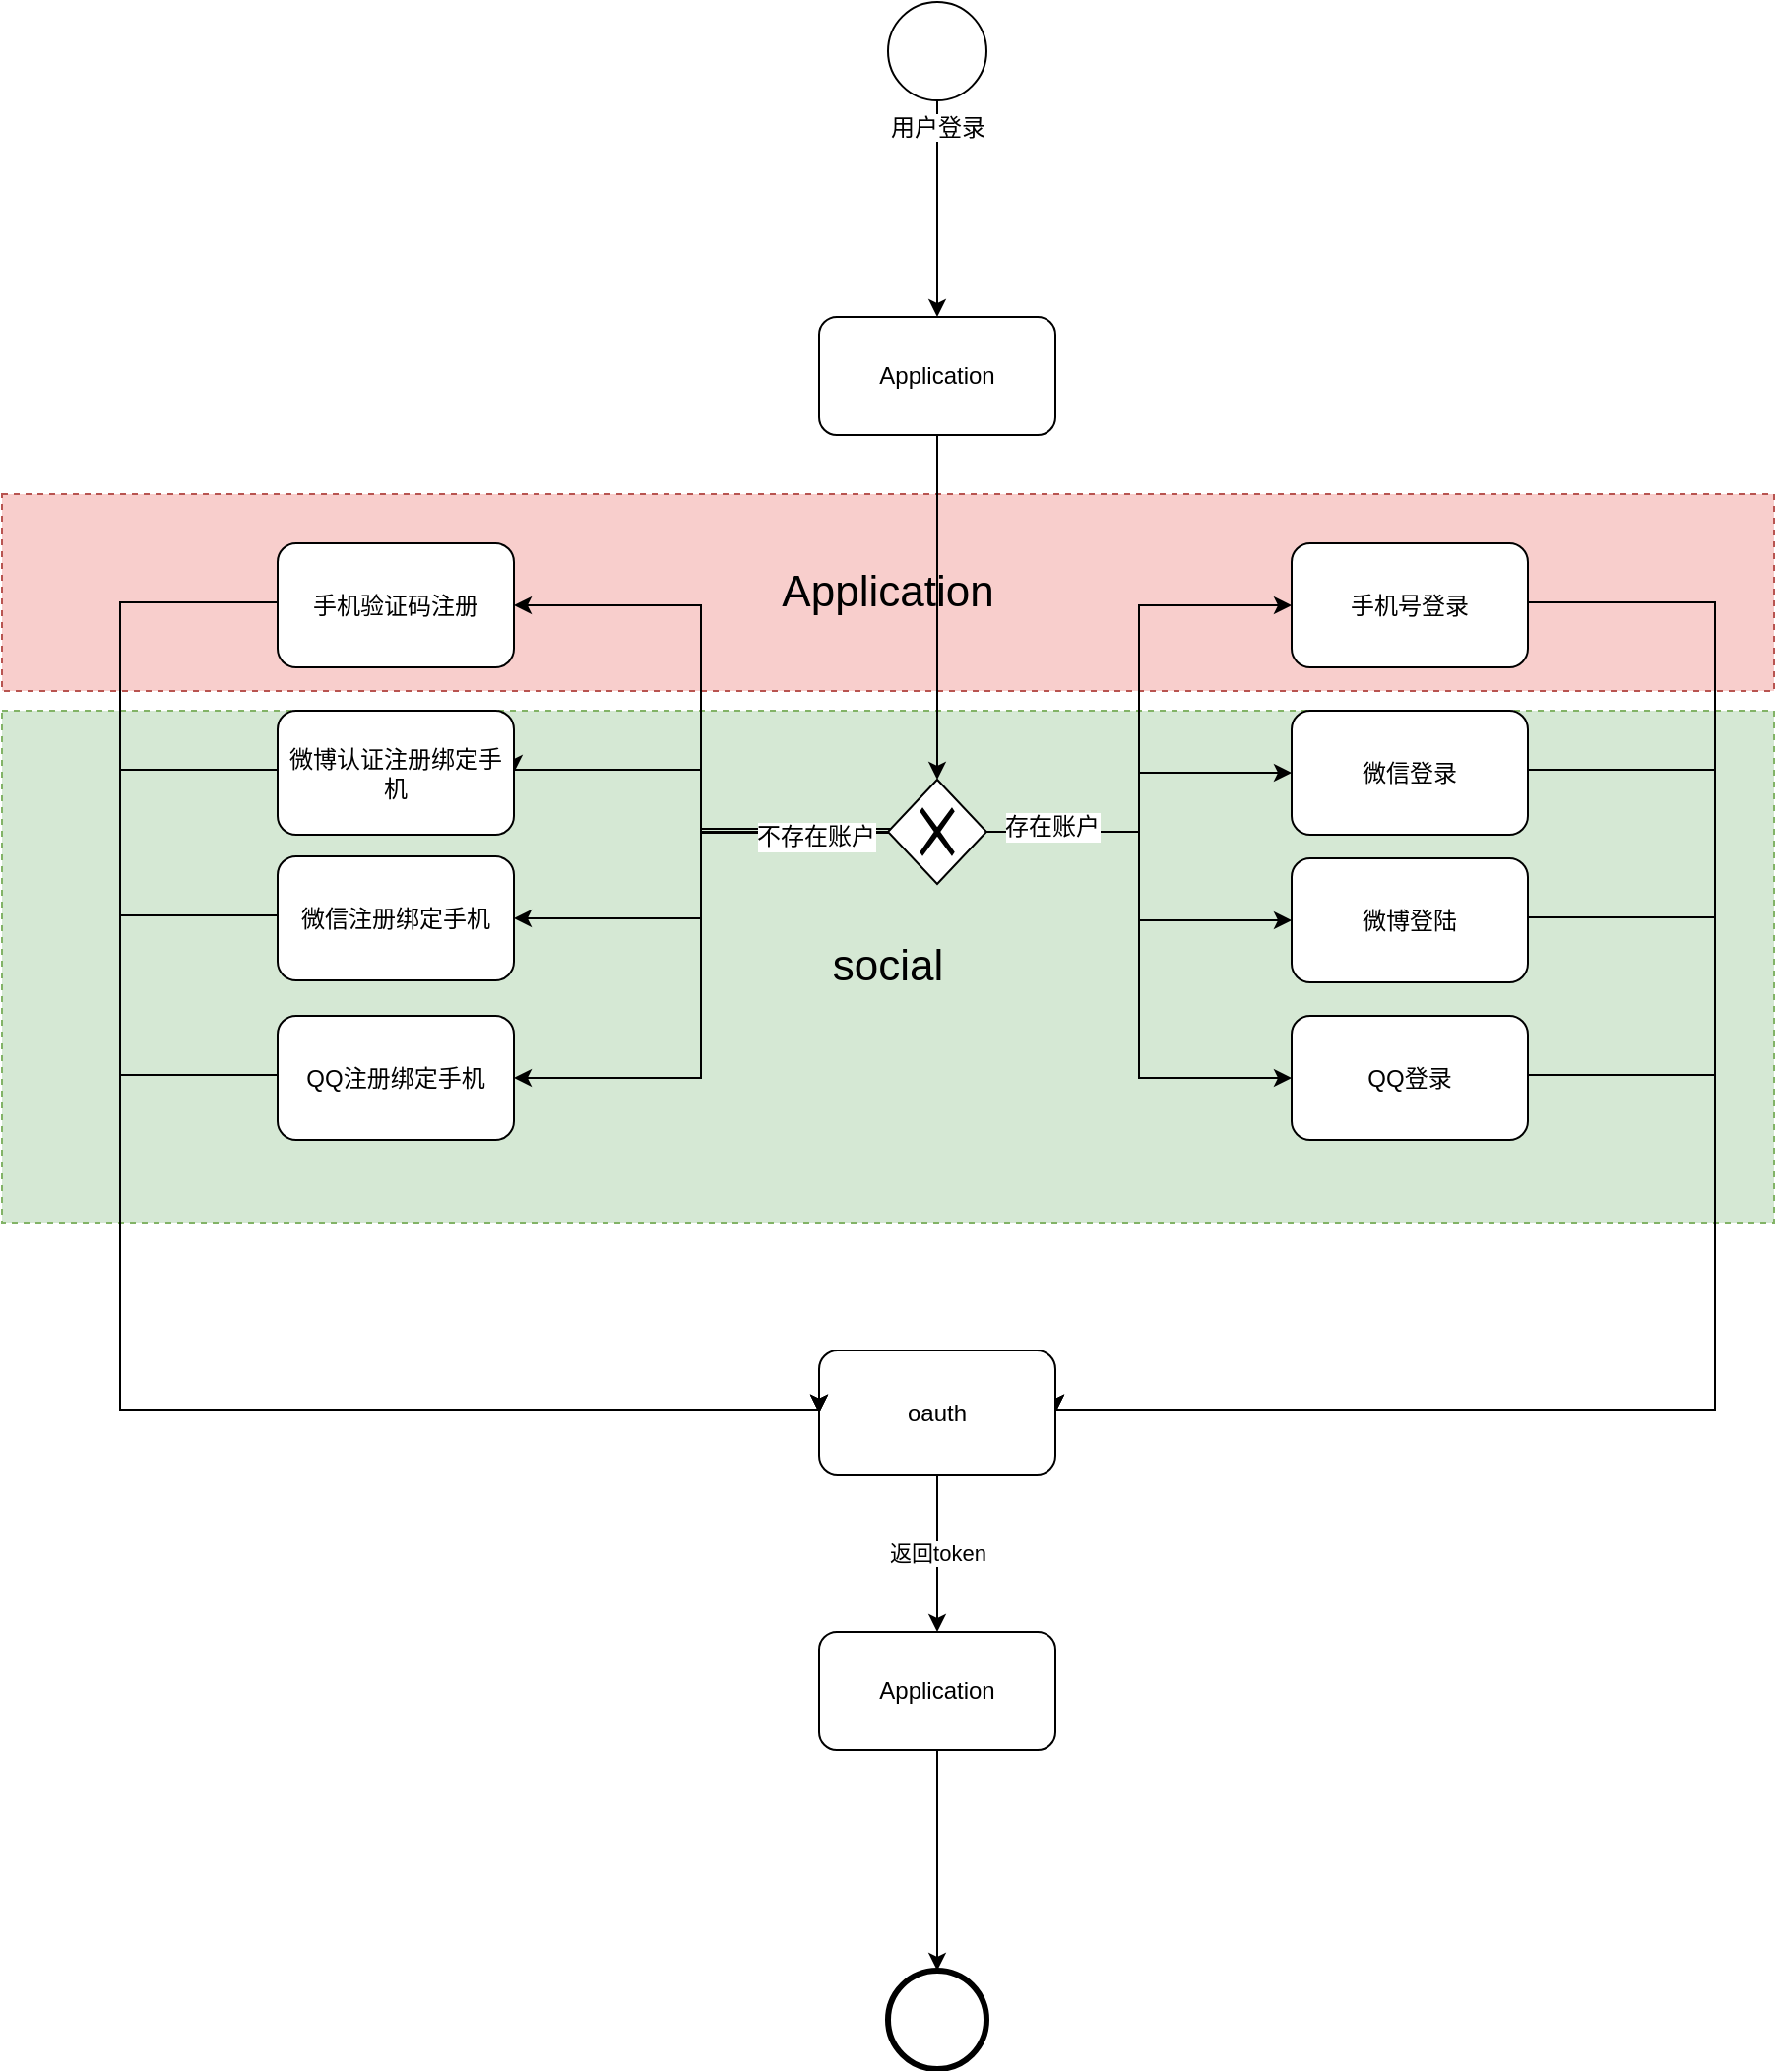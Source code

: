 <mxfile version="11.1.2" type="github"><diagram name="Page-1" id="2a216829-ef6e-dabb-86c1-c78162f3ba2b"><mxGraphModel dx="1422" dy="764" grid="1" gridSize="10" guides="1" tooltips="1" connect="1" arrows="1" fold="1" page="1" pageScale="1" pageWidth="1169" pageHeight="1654" background="#ffffff" math="0" shadow="0"><root><mxCell id="0"/><mxCell id="1" parent="0"/><mxCell id="xGs0EB3a3oQkibV25UfT-40" value="social" style="rounded=0;whiteSpace=wrap;html=1;dashed=1;fillColor=#d5e8d4;strokeColor=#82b366;fontSize=22;" vertex="1" parent="1"><mxGeometry x="620" y="390" width="900" height="260" as="geometry"/></mxCell><mxCell id="xGs0EB3a3oQkibV25UfT-39" value="Application" style="rounded=0;whiteSpace=wrap;html=1;dashed=1;fillColor=#f8cecc;strokeColor=#b85450;fontSize=22;" vertex="1" parent="1"><mxGeometry x="620" y="280" width="900" height="100" as="geometry"/></mxCell><mxCell id="xGs0EB3a3oQkibV25UfT-34" style="edgeStyle=orthogonalEdgeStyle;rounded=0;orthogonalLoop=1;jettySize=auto;html=1;" edge="1" parent="1" source="7a84cebc1def654-1" target="xGs0EB3a3oQkibV25UfT-33"><mxGeometry relative="1" as="geometry"/></mxCell><mxCell id="7a84cebc1def654-1" value="用户登录" style="shape=mxgraph.bpmn.shape;html=1;verticalLabelPosition=bottom;labelBackgroundColor=#ffffff;verticalAlign=top;perimeter=ellipsePerimeter;outline=standard;symbol=general;" parent="1" vertex="1"><mxGeometry x="1070" y="30" width="50" height="50" as="geometry"/></mxCell><mxCell id="7a84cebc1def654-26" value="" style="shape=mxgraph.bpmn.shape;html=1;verticalLabelPosition=bottom;labelBackgroundColor=#ffffff;verticalAlign=top;perimeter=ellipsePerimeter;outline=end;symbol=general;" parent="1" vertex="1"><mxGeometry x="1070" y="1030" width="50" height="50" as="geometry"/></mxCell><mxCell id="xGs0EB3a3oQkibV25UfT-4" style="edgeStyle=orthogonalEdgeStyle;rounded=0;orthogonalLoop=1;jettySize=auto;html=1;entryX=0;entryY=0.5;entryDx=0;entryDy=0;" edge="1" parent="1" source="xGs0EB3a3oQkibV25UfT-1" target="xGs0EB3a3oQkibV25UfT-3"><mxGeometry relative="1" as="geometry"><mxPoint x="1270" y="345" as="targetPoint"/></mxGeometry></mxCell><mxCell id="xGs0EB3a3oQkibV25UfT-9" style="edgeStyle=orthogonalEdgeStyle;rounded=0;orthogonalLoop=1;jettySize=auto;html=1;entryX=0;entryY=0.5;entryDx=0;entryDy=0;" edge="1" parent="1" source="xGs0EB3a3oQkibV25UfT-1" target="xGs0EB3a3oQkibV25UfT-6"><mxGeometry relative="1" as="geometry"/></mxCell><mxCell id="xGs0EB3a3oQkibV25UfT-10" style="edgeStyle=orthogonalEdgeStyle;rounded=0;orthogonalLoop=1;jettySize=auto;html=1;" edge="1" parent="1" source="xGs0EB3a3oQkibV25UfT-1" target="xGs0EB3a3oQkibV25UfT-7"><mxGeometry relative="1" as="geometry"/></mxCell><mxCell id="xGs0EB3a3oQkibV25UfT-11" style="edgeStyle=orthogonalEdgeStyle;rounded=0;orthogonalLoop=1;jettySize=auto;html=1;entryX=0;entryY=0.5;entryDx=0;entryDy=0;" edge="1" parent="1" source="xGs0EB3a3oQkibV25UfT-1" target="xGs0EB3a3oQkibV25UfT-8"><mxGeometry relative="1" as="geometry"/></mxCell><mxCell id="xGs0EB3a3oQkibV25UfT-24" value="存在账户" style="text;html=1;resizable=0;points=[];align=center;verticalAlign=middle;labelBackgroundColor=#ffffff;" vertex="1" connectable="0" parent="xGs0EB3a3oQkibV25UfT-11"><mxGeometry x="-0.821" y="3" relative="1" as="geometry"><mxPoint x="8" as="offset"/></mxGeometry></mxCell><mxCell id="xGs0EB3a3oQkibV25UfT-19" style="edgeStyle=orthogonalEdgeStyle;rounded=0;orthogonalLoop=1;jettySize=auto;html=1;entryX=1;entryY=0.5;entryDx=0;entryDy=0;" edge="1" parent="1" source="xGs0EB3a3oQkibV25UfT-1" target="xGs0EB3a3oQkibV25UfT-15"><mxGeometry relative="1" as="geometry"/></mxCell><mxCell id="xGs0EB3a3oQkibV25UfT-20" style="edgeStyle=orthogonalEdgeStyle;rounded=0;orthogonalLoop=1;jettySize=auto;html=1;entryX=1;entryY=0.5;entryDx=0;entryDy=0;" edge="1" parent="1" source="xGs0EB3a3oQkibV25UfT-1" target="xGs0EB3a3oQkibV25UfT-16"><mxGeometry relative="1" as="geometry"><Array as="points"><mxPoint x="975" y="450"/><mxPoint x="975" y="420"/></Array></mxGeometry></mxCell><mxCell id="xGs0EB3a3oQkibV25UfT-21" style="edgeStyle=orthogonalEdgeStyle;rounded=0;orthogonalLoop=1;jettySize=auto;html=1;entryX=1;entryY=0.5;entryDx=0;entryDy=0;" edge="1" parent="1" source="xGs0EB3a3oQkibV25UfT-1" target="xGs0EB3a3oQkibV25UfT-17"><mxGeometry relative="1" as="geometry"/></mxCell><mxCell id="xGs0EB3a3oQkibV25UfT-22" style="edgeStyle=orthogonalEdgeStyle;rounded=0;orthogonalLoop=1;jettySize=auto;html=1;entryX=1;entryY=0.5;entryDx=0;entryDy=0;" edge="1" parent="1" target="xGs0EB3a3oQkibV25UfT-18"><mxGeometry relative="1" as="geometry"><mxPoint x="1070.472" y="452" as="sourcePoint"/><mxPoint x="880" y="577" as="targetPoint"/><Array as="points"><mxPoint x="975" y="452"/><mxPoint x="975" y="577"/></Array></mxGeometry></mxCell><mxCell id="xGs0EB3a3oQkibV25UfT-23" value="不存在账户" style="text;html=1;resizable=0;points=[];align=center;verticalAlign=middle;labelBackgroundColor=#ffffff;" vertex="1" connectable="0" parent="xGs0EB3a3oQkibV25UfT-22"><mxGeometry x="-0.845" y="2" relative="1" as="geometry"><mxPoint x="-13" as="offset"/></mxGeometry></mxCell><mxCell id="xGs0EB3a3oQkibV25UfT-1" value="" style="shape=mxgraph.bpmn.shape;html=1;verticalLabelPosition=bottom;labelBackgroundColor=#ffffff;verticalAlign=top;align=center;perimeter=rhombusPerimeter;background=gateway;outlineConnect=0;outline=none;symbol=exclusiveGw;" vertex="1" parent="1"><mxGeometry x="1070" y="425" width="50" height="53" as="geometry"/></mxCell><mxCell id="xGs0EB3a3oQkibV25UfT-29" style="edgeStyle=orthogonalEdgeStyle;rounded=0;orthogonalLoop=1;jettySize=auto;html=1;entryX=1;entryY=0.5;entryDx=0;entryDy=0;" edge="1" parent="1" source="xGs0EB3a3oQkibV25UfT-3" target="xGs0EB3a3oQkibV25UfT-14"><mxGeometry relative="1" as="geometry"><Array as="points"><mxPoint x="1490" y="335"/><mxPoint x="1490" y="745"/></Array></mxGeometry></mxCell><mxCell id="xGs0EB3a3oQkibV25UfT-3" value="手机号登录" style="rounded=1;whiteSpace=wrap;html=1;" vertex="1" parent="1"><mxGeometry x="1275" y="305" width="120" height="63" as="geometry"/></mxCell><mxCell id="xGs0EB3a3oQkibV25UfT-30" style="edgeStyle=orthogonalEdgeStyle;rounded=0;orthogonalLoop=1;jettySize=auto;html=1;entryX=1;entryY=0.5;entryDx=0;entryDy=0;" edge="1" parent="1" source="xGs0EB3a3oQkibV25UfT-6" target="xGs0EB3a3oQkibV25UfT-14"><mxGeometry relative="1" as="geometry"><Array as="points"><mxPoint x="1490" y="420"/><mxPoint x="1490" y="745"/></Array></mxGeometry></mxCell><mxCell id="xGs0EB3a3oQkibV25UfT-6" value="微信登录" style="rounded=1;whiteSpace=wrap;html=1;" vertex="1" parent="1"><mxGeometry x="1275" y="390" width="120" height="63" as="geometry"/></mxCell><mxCell id="xGs0EB3a3oQkibV25UfT-31" style="edgeStyle=orthogonalEdgeStyle;rounded=0;orthogonalLoop=1;jettySize=auto;html=1;entryX=1;entryY=0.5;entryDx=0;entryDy=0;" edge="1" parent="1" source="xGs0EB3a3oQkibV25UfT-7" target="xGs0EB3a3oQkibV25UfT-14"><mxGeometry relative="1" as="geometry"><Array as="points"><mxPoint x="1490" y="495"/><mxPoint x="1490" y="745"/></Array></mxGeometry></mxCell><mxCell id="xGs0EB3a3oQkibV25UfT-7" value="微博登陆" style="rounded=1;whiteSpace=wrap;html=1;" vertex="1" parent="1"><mxGeometry x="1275" y="465" width="120" height="63" as="geometry"/></mxCell><mxCell id="xGs0EB3a3oQkibV25UfT-32" style="edgeStyle=orthogonalEdgeStyle;rounded=0;orthogonalLoop=1;jettySize=auto;html=1;entryX=1;entryY=0.5;entryDx=0;entryDy=0;" edge="1" parent="1" source="xGs0EB3a3oQkibV25UfT-8" target="xGs0EB3a3oQkibV25UfT-14"><mxGeometry relative="1" as="geometry"><Array as="points"><mxPoint x="1490" y="575"/><mxPoint x="1490" y="745"/></Array></mxGeometry></mxCell><mxCell id="xGs0EB3a3oQkibV25UfT-8" value="QQ登录" style="rounded=1;whiteSpace=wrap;html=1;" vertex="1" parent="1"><mxGeometry x="1275" y="545" width="120" height="63" as="geometry"/></mxCell><mxCell id="xGs0EB3a3oQkibV25UfT-37" value="返回token" style="edgeStyle=orthogonalEdgeStyle;rounded=0;orthogonalLoop=1;jettySize=auto;html=1;entryX=0.5;entryY=0;entryDx=0;entryDy=0;" edge="1" parent="1" source="xGs0EB3a3oQkibV25UfT-14" target="xGs0EB3a3oQkibV25UfT-36"><mxGeometry relative="1" as="geometry"/></mxCell><mxCell id="xGs0EB3a3oQkibV25UfT-14" value="oauth" style="rounded=1;whiteSpace=wrap;html=1;" vertex="1" parent="1"><mxGeometry x="1035" y="715" width="120" height="63" as="geometry"/></mxCell><mxCell id="xGs0EB3a3oQkibV25UfT-25" style="edgeStyle=orthogonalEdgeStyle;rounded=0;orthogonalLoop=1;jettySize=auto;html=1;entryX=0;entryY=0.5;entryDx=0;entryDy=0;" edge="1" parent="1" source="xGs0EB3a3oQkibV25UfT-15" target="xGs0EB3a3oQkibV25UfT-14"><mxGeometry relative="1" as="geometry"><Array as="points"><mxPoint x="680" y="335"/><mxPoint x="680" y="745"/></Array></mxGeometry></mxCell><mxCell id="xGs0EB3a3oQkibV25UfT-15" value="手机验证码注册" style="rounded=1;whiteSpace=wrap;html=1;" vertex="1" parent="1"><mxGeometry x="760" y="305" width="120" height="63" as="geometry"/></mxCell><mxCell id="xGs0EB3a3oQkibV25UfT-26" style="edgeStyle=orthogonalEdgeStyle;rounded=0;orthogonalLoop=1;jettySize=auto;html=1;entryX=0;entryY=0.5;entryDx=0;entryDy=0;" edge="1" parent="1" source="xGs0EB3a3oQkibV25UfT-16" target="xGs0EB3a3oQkibV25UfT-14"><mxGeometry relative="1" as="geometry"><Array as="points"><mxPoint x="680" y="420"/><mxPoint x="680" y="745"/></Array></mxGeometry></mxCell><mxCell id="xGs0EB3a3oQkibV25UfT-16" value="微博认证注册绑定手机" style="rounded=1;whiteSpace=wrap;html=1;" vertex="1" parent="1"><mxGeometry x="760" y="390" width="120" height="63" as="geometry"/></mxCell><mxCell id="xGs0EB3a3oQkibV25UfT-27" style="edgeStyle=orthogonalEdgeStyle;rounded=0;orthogonalLoop=1;jettySize=auto;html=1;entryX=0;entryY=0.5;entryDx=0;entryDy=0;" edge="1" parent="1" source="xGs0EB3a3oQkibV25UfT-17" target="xGs0EB3a3oQkibV25UfT-14"><mxGeometry relative="1" as="geometry"><Array as="points"><mxPoint x="680" y="494"/><mxPoint x="680" y="745"/></Array></mxGeometry></mxCell><mxCell id="xGs0EB3a3oQkibV25UfT-17" value="微信注册绑定手机" style="rounded=1;whiteSpace=wrap;html=1;" vertex="1" parent="1"><mxGeometry x="760" y="464" width="120" height="63" as="geometry"/></mxCell><mxCell id="xGs0EB3a3oQkibV25UfT-28" style="edgeStyle=orthogonalEdgeStyle;rounded=0;orthogonalLoop=1;jettySize=auto;html=1;entryX=0;entryY=0.5;entryDx=0;entryDy=0;" edge="1" parent="1" source="xGs0EB3a3oQkibV25UfT-18" target="xGs0EB3a3oQkibV25UfT-14"><mxGeometry relative="1" as="geometry"><Array as="points"><mxPoint x="680" y="575"/><mxPoint x="680" y="745"/></Array></mxGeometry></mxCell><mxCell id="xGs0EB3a3oQkibV25UfT-18" value="QQ注册绑定手机" style="rounded=1;whiteSpace=wrap;html=1;" vertex="1" parent="1"><mxGeometry x="760" y="545" width="120" height="63" as="geometry"/></mxCell><mxCell id="xGs0EB3a3oQkibV25UfT-35" style="edgeStyle=orthogonalEdgeStyle;rounded=0;orthogonalLoop=1;jettySize=auto;html=1;" edge="1" parent="1" source="xGs0EB3a3oQkibV25UfT-33" target="xGs0EB3a3oQkibV25UfT-1"><mxGeometry relative="1" as="geometry"/></mxCell><mxCell id="xGs0EB3a3oQkibV25UfT-33" value="Application" style="rounded=1;whiteSpace=wrap;html=1;" vertex="1" parent="1"><mxGeometry x="1035" y="190" width="120" height="60" as="geometry"/></mxCell><mxCell id="xGs0EB3a3oQkibV25UfT-38" style="edgeStyle=orthogonalEdgeStyle;rounded=0;orthogonalLoop=1;jettySize=auto;html=1;entryX=0.5;entryY=0;entryDx=0;entryDy=0;" edge="1" parent="1" source="xGs0EB3a3oQkibV25UfT-36" target="7a84cebc1def654-26"><mxGeometry relative="1" as="geometry"/></mxCell><mxCell id="xGs0EB3a3oQkibV25UfT-36" value="Application" style="rounded=1;whiteSpace=wrap;html=1;" vertex="1" parent="1"><mxGeometry x="1035" y="858" width="120" height="60" as="geometry"/></mxCell></root></mxGraphModel></diagram></mxfile>